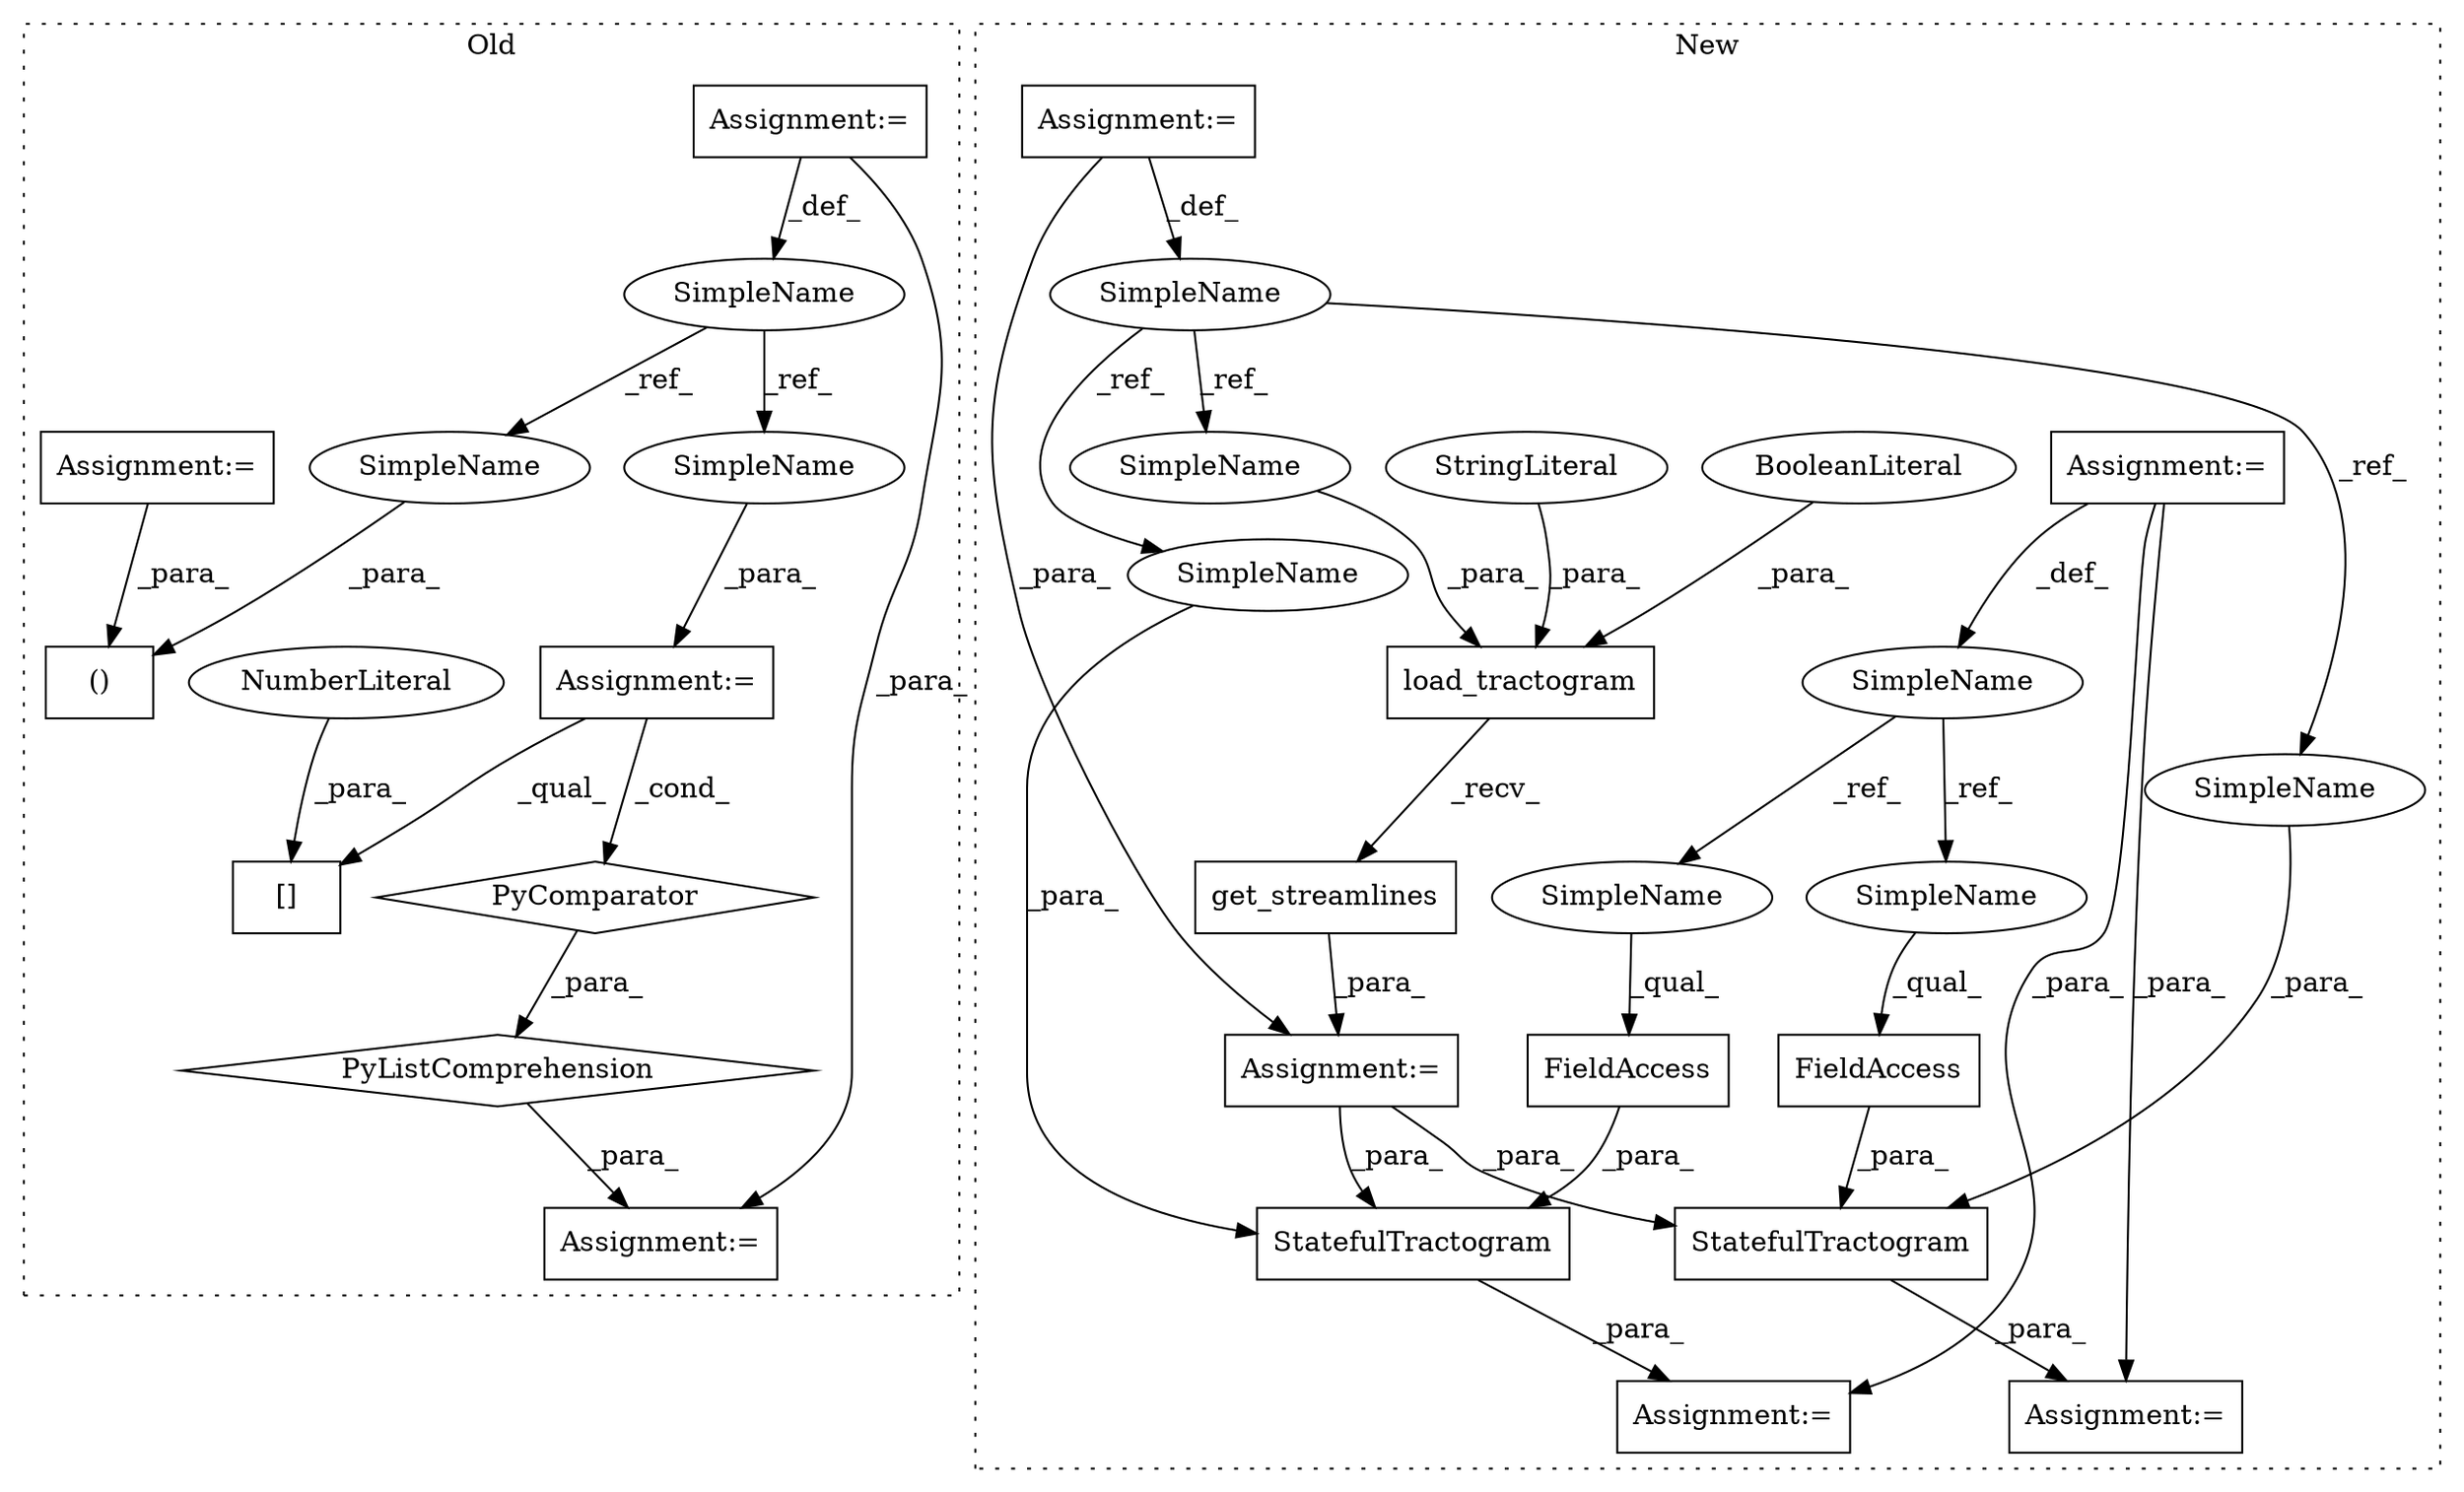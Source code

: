 digraph G {
subgraph cluster0 {
1 [label="()" a="106" s="1125" l="23" shape="box"];
11 [label="Assignment:=" a="7" s="1003" l="7" shape="box"];
12 [label="[]" a="2" s="1221,1224" l="2,1" shape="box"];
13 [label="NumberLiteral" a="34" s="1223" l="1" shape="ellipse"];
14 [label="PyListComprehension" a="109" s="1221" l="99" shape="diamond"];
15 [label="PyComparator" a="113" s="1289" l="23" shape="diamond"];
20 [label="SimpleName" a="42" s="1003" l="7" shape="ellipse"];
21 [label="Assignment:=" a="7" s="1289" l="23" shape="box"];
22 [label="Assignment:=" a="7" s="1020" l="3" shape="box"];
25 [label="Assignment:=" a="7" s="1207" l="14" shape="box"];
31 [label="SimpleName" a="42" s="1296" l="7" shape="ellipse"];
32 [label="SimpleName" a="42" s="1125" l="7" shape="ellipse"];
label = "Old";
style="dotted";
}
subgraph cluster1 {
2 [label="StatefulTractogram" a="32" s="1614,1656" l="19,1" shape="box"];
3 [label="FieldAccess" a="22" s="1645" l="11" shape="box"];
4 [label="Assignment:=" a="7" s="1160" l="5" shape="box"];
5 [label="Assignment:=" a="7" s="1613" l="1" shape="box"];
6 [label="SimpleName" a="42" s="1403" l="9" shape="ellipse"];
7 [label="StatefulTractogram" a="32" s="1980,2022" l="19,1" shape="box"];
8 [label="SimpleName" a="42" s="1160" l="5" shape="ellipse"];
9 [label="FieldAccess" a="22" s="2011" l="11" shape="box"];
10 [label="Assignment:=" a="7" s="1979" l="1" shape="box"];
16 [label="get_streamlines" a="32" s="1488" l="17" shape="box"];
17 [label="load_tractogram" a="32" s="1448,1486" l="16,1" shape="box"];
18 [label="BooleanLiteral" a="9" s="1481" l="5" shape="ellipse"];
19 [label="StringLiteral" a="45" s="1474" l="6" shape="ellipse"];
23 [label="Assignment:=" a="7" s="1447" l="1" shape="box"];
24 [label="Assignment:=" a="7" s="1412" l="1" shape="box"];
26 [label="SimpleName" a="42" s="1464" l="9" shape="ellipse"];
27 [label="SimpleName" a="42" s="1635" l="9" shape="ellipse"];
28 [label="SimpleName" a="42" s="2001" l="9" shape="ellipse"];
29 [label="SimpleName" a="42" s="2011" l="5" shape="ellipse"];
30 [label="SimpleName" a="42" s="1645" l="5" shape="ellipse"];
label = "New";
style="dotted";
}
2 -> 5 [label="_para_"];
3 -> 2 [label="_para_"];
4 -> 10 [label="_para_"];
4 -> 8 [label="_def_"];
4 -> 5 [label="_para_"];
6 -> 28 [label="_ref_"];
6 -> 27 [label="_ref_"];
6 -> 26 [label="_ref_"];
7 -> 10 [label="_para_"];
8 -> 30 [label="_ref_"];
8 -> 29 [label="_ref_"];
9 -> 7 [label="_para_"];
11 -> 20 [label="_def_"];
11 -> 25 [label="_para_"];
13 -> 12 [label="_para_"];
14 -> 25 [label="_para_"];
15 -> 14 [label="_para_"];
16 -> 23 [label="_para_"];
17 -> 16 [label="_recv_"];
18 -> 17 [label="_para_"];
19 -> 17 [label="_para_"];
20 -> 31 [label="_ref_"];
20 -> 32 [label="_ref_"];
21 -> 15 [label="_cond_"];
21 -> 12 [label="_qual_"];
22 -> 1 [label="_para_"];
23 -> 7 [label="_para_"];
23 -> 2 [label="_para_"];
24 -> 23 [label="_para_"];
24 -> 6 [label="_def_"];
26 -> 17 [label="_para_"];
27 -> 2 [label="_para_"];
28 -> 7 [label="_para_"];
29 -> 9 [label="_qual_"];
30 -> 3 [label="_qual_"];
31 -> 21 [label="_para_"];
32 -> 1 [label="_para_"];
}